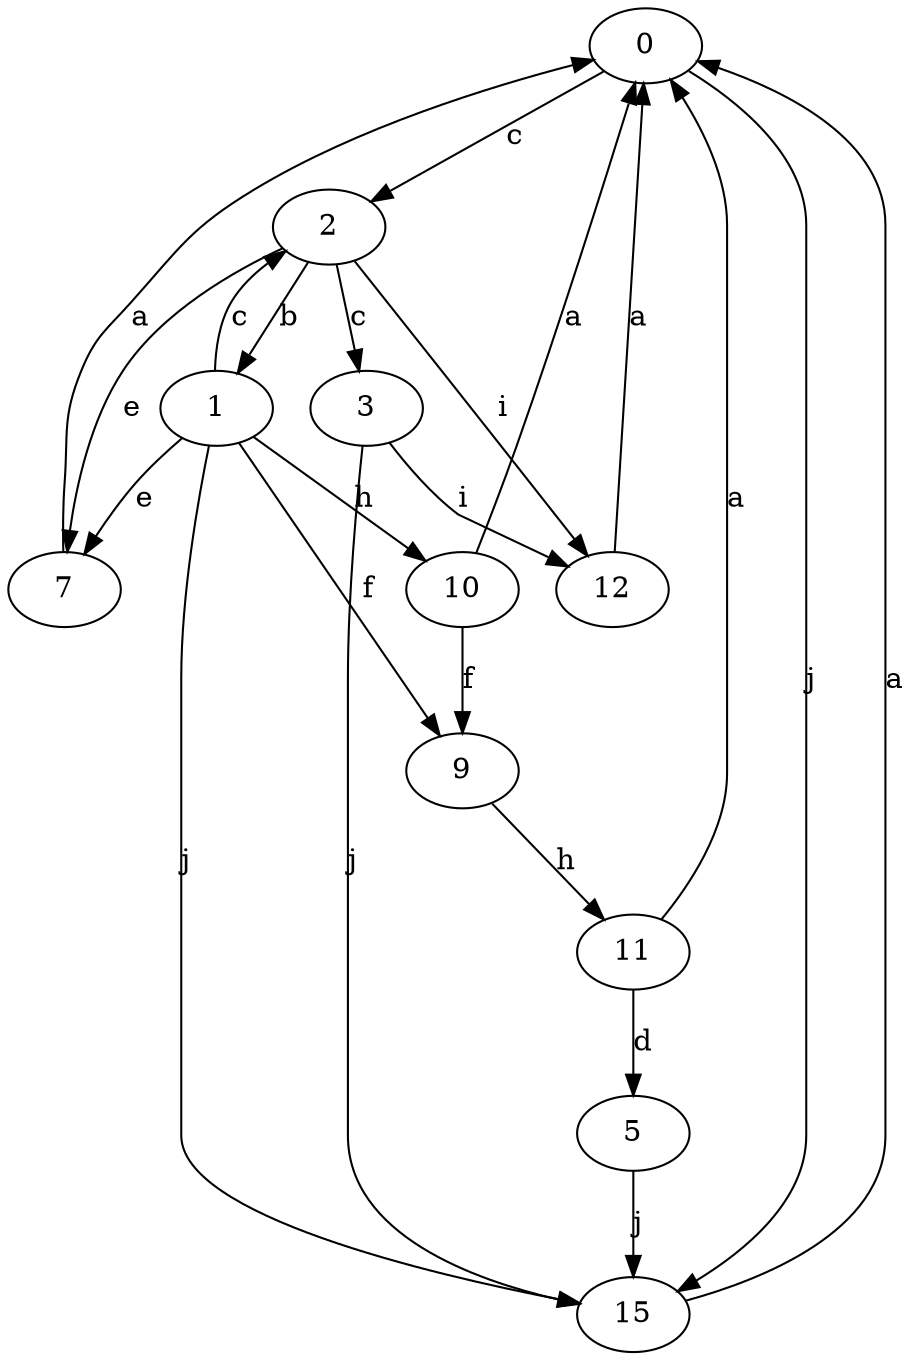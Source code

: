 strict digraph  {
0;
1;
2;
3;
5;
7;
9;
10;
11;
12;
15;
0 -> 2  [label=c];
0 -> 15  [label=j];
1 -> 2  [label=c];
1 -> 7  [label=e];
1 -> 9  [label=f];
1 -> 10  [label=h];
1 -> 15  [label=j];
2 -> 1  [label=b];
2 -> 3  [label=c];
2 -> 7  [label=e];
2 -> 12  [label=i];
3 -> 12  [label=i];
3 -> 15  [label=j];
5 -> 15  [label=j];
7 -> 0  [label=a];
9 -> 11  [label=h];
10 -> 0  [label=a];
10 -> 9  [label=f];
11 -> 0  [label=a];
11 -> 5  [label=d];
12 -> 0  [label=a];
15 -> 0  [label=a];
}
